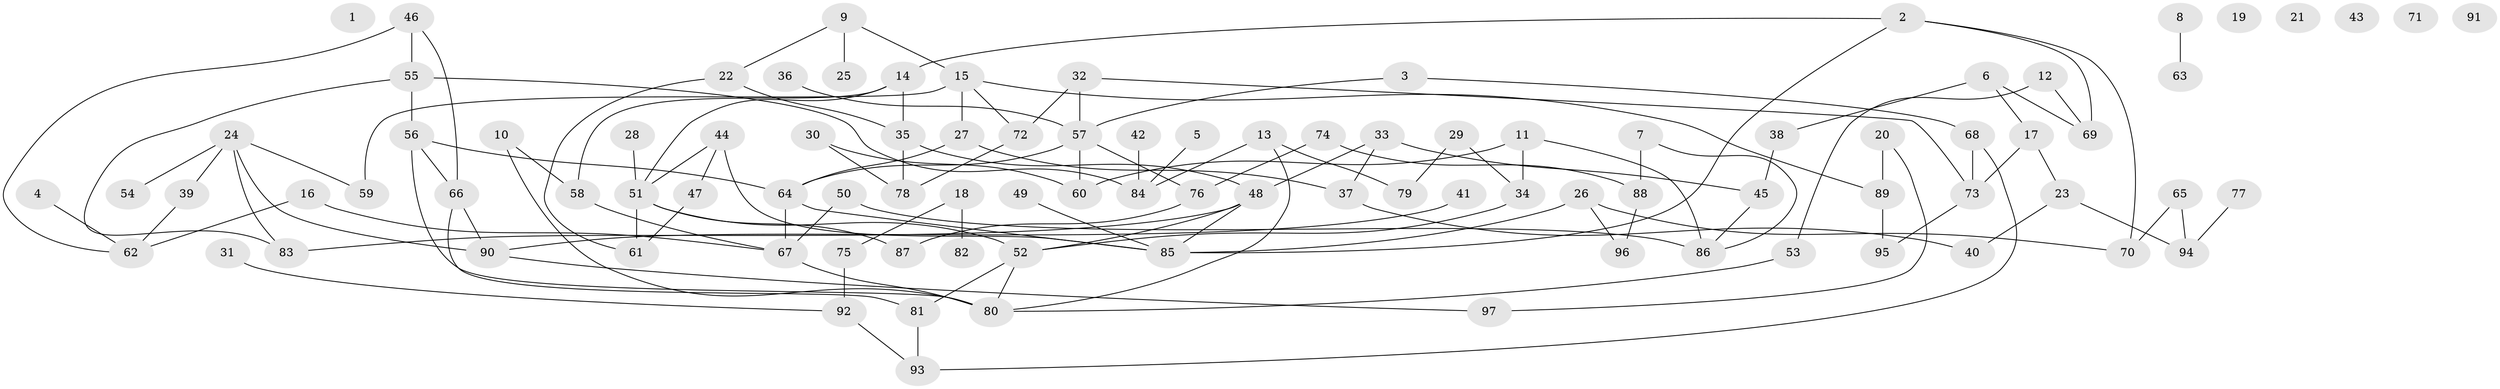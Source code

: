 // coarse degree distribution, {0: 0.1044776119402985, 11: 0.014925373134328358, 7: 0.014925373134328358, 3: 0.2835820895522388, 4: 0.13432835820895522, 5: 0.08955223880597014, 6: 0.04477611940298507, 2: 0.1791044776119403, 1: 0.13432835820895522}
// Generated by graph-tools (version 1.1) at 2025/16/03/04/25 18:16:34]
// undirected, 97 vertices, 128 edges
graph export_dot {
graph [start="1"]
  node [color=gray90,style=filled];
  1;
  2;
  3;
  4;
  5;
  6;
  7;
  8;
  9;
  10;
  11;
  12;
  13;
  14;
  15;
  16;
  17;
  18;
  19;
  20;
  21;
  22;
  23;
  24;
  25;
  26;
  27;
  28;
  29;
  30;
  31;
  32;
  33;
  34;
  35;
  36;
  37;
  38;
  39;
  40;
  41;
  42;
  43;
  44;
  45;
  46;
  47;
  48;
  49;
  50;
  51;
  52;
  53;
  54;
  55;
  56;
  57;
  58;
  59;
  60;
  61;
  62;
  63;
  64;
  65;
  66;
  67;
  68;
  69;
  70;
  71;
  72;
  73;
  74;
  75;
  76;
  77;
  78;
  79;
  80;
  81;
  82;
  83;
  84;
  85;
  86;
  87;
  88;
  89;
  90;
  91;
  92;
  93;
  94;
  95;
  96;
  97;
  2 -- 14;
  2 -- 69;
  2 -- 70;
  2 -- 85;
  3 -- 57;
  3 -- 68;
  4 -- 62;
  5 -- 84;
  6 -- 17;
  6 -- 38;
  6 -- 69;
  7 -- 86;
  7 -- 88;
  8 -- 63;
  9 -- 15;
  9 -- 22;
  9 -- 25;
  10 -- 58;
  10 -- 80;
  11 -- 34;
  11 -- 60;
  11 -- 86;
  12 -- 53;
  12 -- 69;
  13 -- 79;
  13 -- 80;
  13 -- 84;
  14 -- 35;
  14 -- 51;
  14 -- 58;
  15 -- 27;
  15 -- 59;
  15 -- 72;
  15 -- 89;
  16 -- 62;
  16 -- 67;
  17 -- 23;
  17 -- 73;
  18 -- 75;
  18 -- 82;
  20 -- 89;
  20 -- 97;
  22 -- 35;
  22 -- 61;
  23 -- 40;
  23 -- 94;
  24 -- 39;
  24 -- 54;
  24 -- 59;
  24 -- 83;
  24 -- 90;
  26 -- 70;
  26 -- 85;
  26 -- 96;
  27 -- 37;
  27 -- 64;
  28 -- 51;
  29 -- 34;
  29 -- 79;
  30 -- 60;
  30 -- 78;
  31 -- 92;
  32 -- 57;
  32 -- 72;
  32 -- 73;
  33 -- 37;
  33 -- 45;
  33 -- 48;
  34 -- 52;
  35 -- 48;
  35 -- 78;
  36 -- 57;
  37 -- 40;
  38 -- 45;
  39 -- 62;
  41 -- 90;
  42 -- 84;
  44 -- 47;
  44 -- 51;
  44 -- 85;
  45 -- 86;
  46 -- 55;
  46 -- 62;
  46 -- 66;
  47 -- 61;
  48 -- 52;
  48 -- 83;
  48 -- 85;
  49 -- 85;
  50 -- 67;
  50 -- 86;
  51 -- 52;
  51 -- 61;
  51 -- 87;
  52 -- 80;
  52 -- 81;
  53 -- 80;
  55 -- 56;
  55 -- 83;
  55 -- 84;
  56 -- 64;
  56 -- 66;
  56 -- 80;
  57 -- 60;
  57 -- 64;
  57 -- 76;
  58 -- 67;
  64 -- 67;
  64 -- 85;
  65 -- 70;
  65 -- 94;
  66 -- 81;
  66 -- 90;
  67 -- 80;
  68 -- 73;
  68 -- 93;
  72 -- 78;
  73 -- 95;
  74 -- 76;
  74 -- 88;
  75 -- 92;
  76 -- 87;
  77 -- 94;
  81 -- 93;
  88 -- 96;
  89 -- 95;
  90 -- 97;
  92 -- 93;
}
